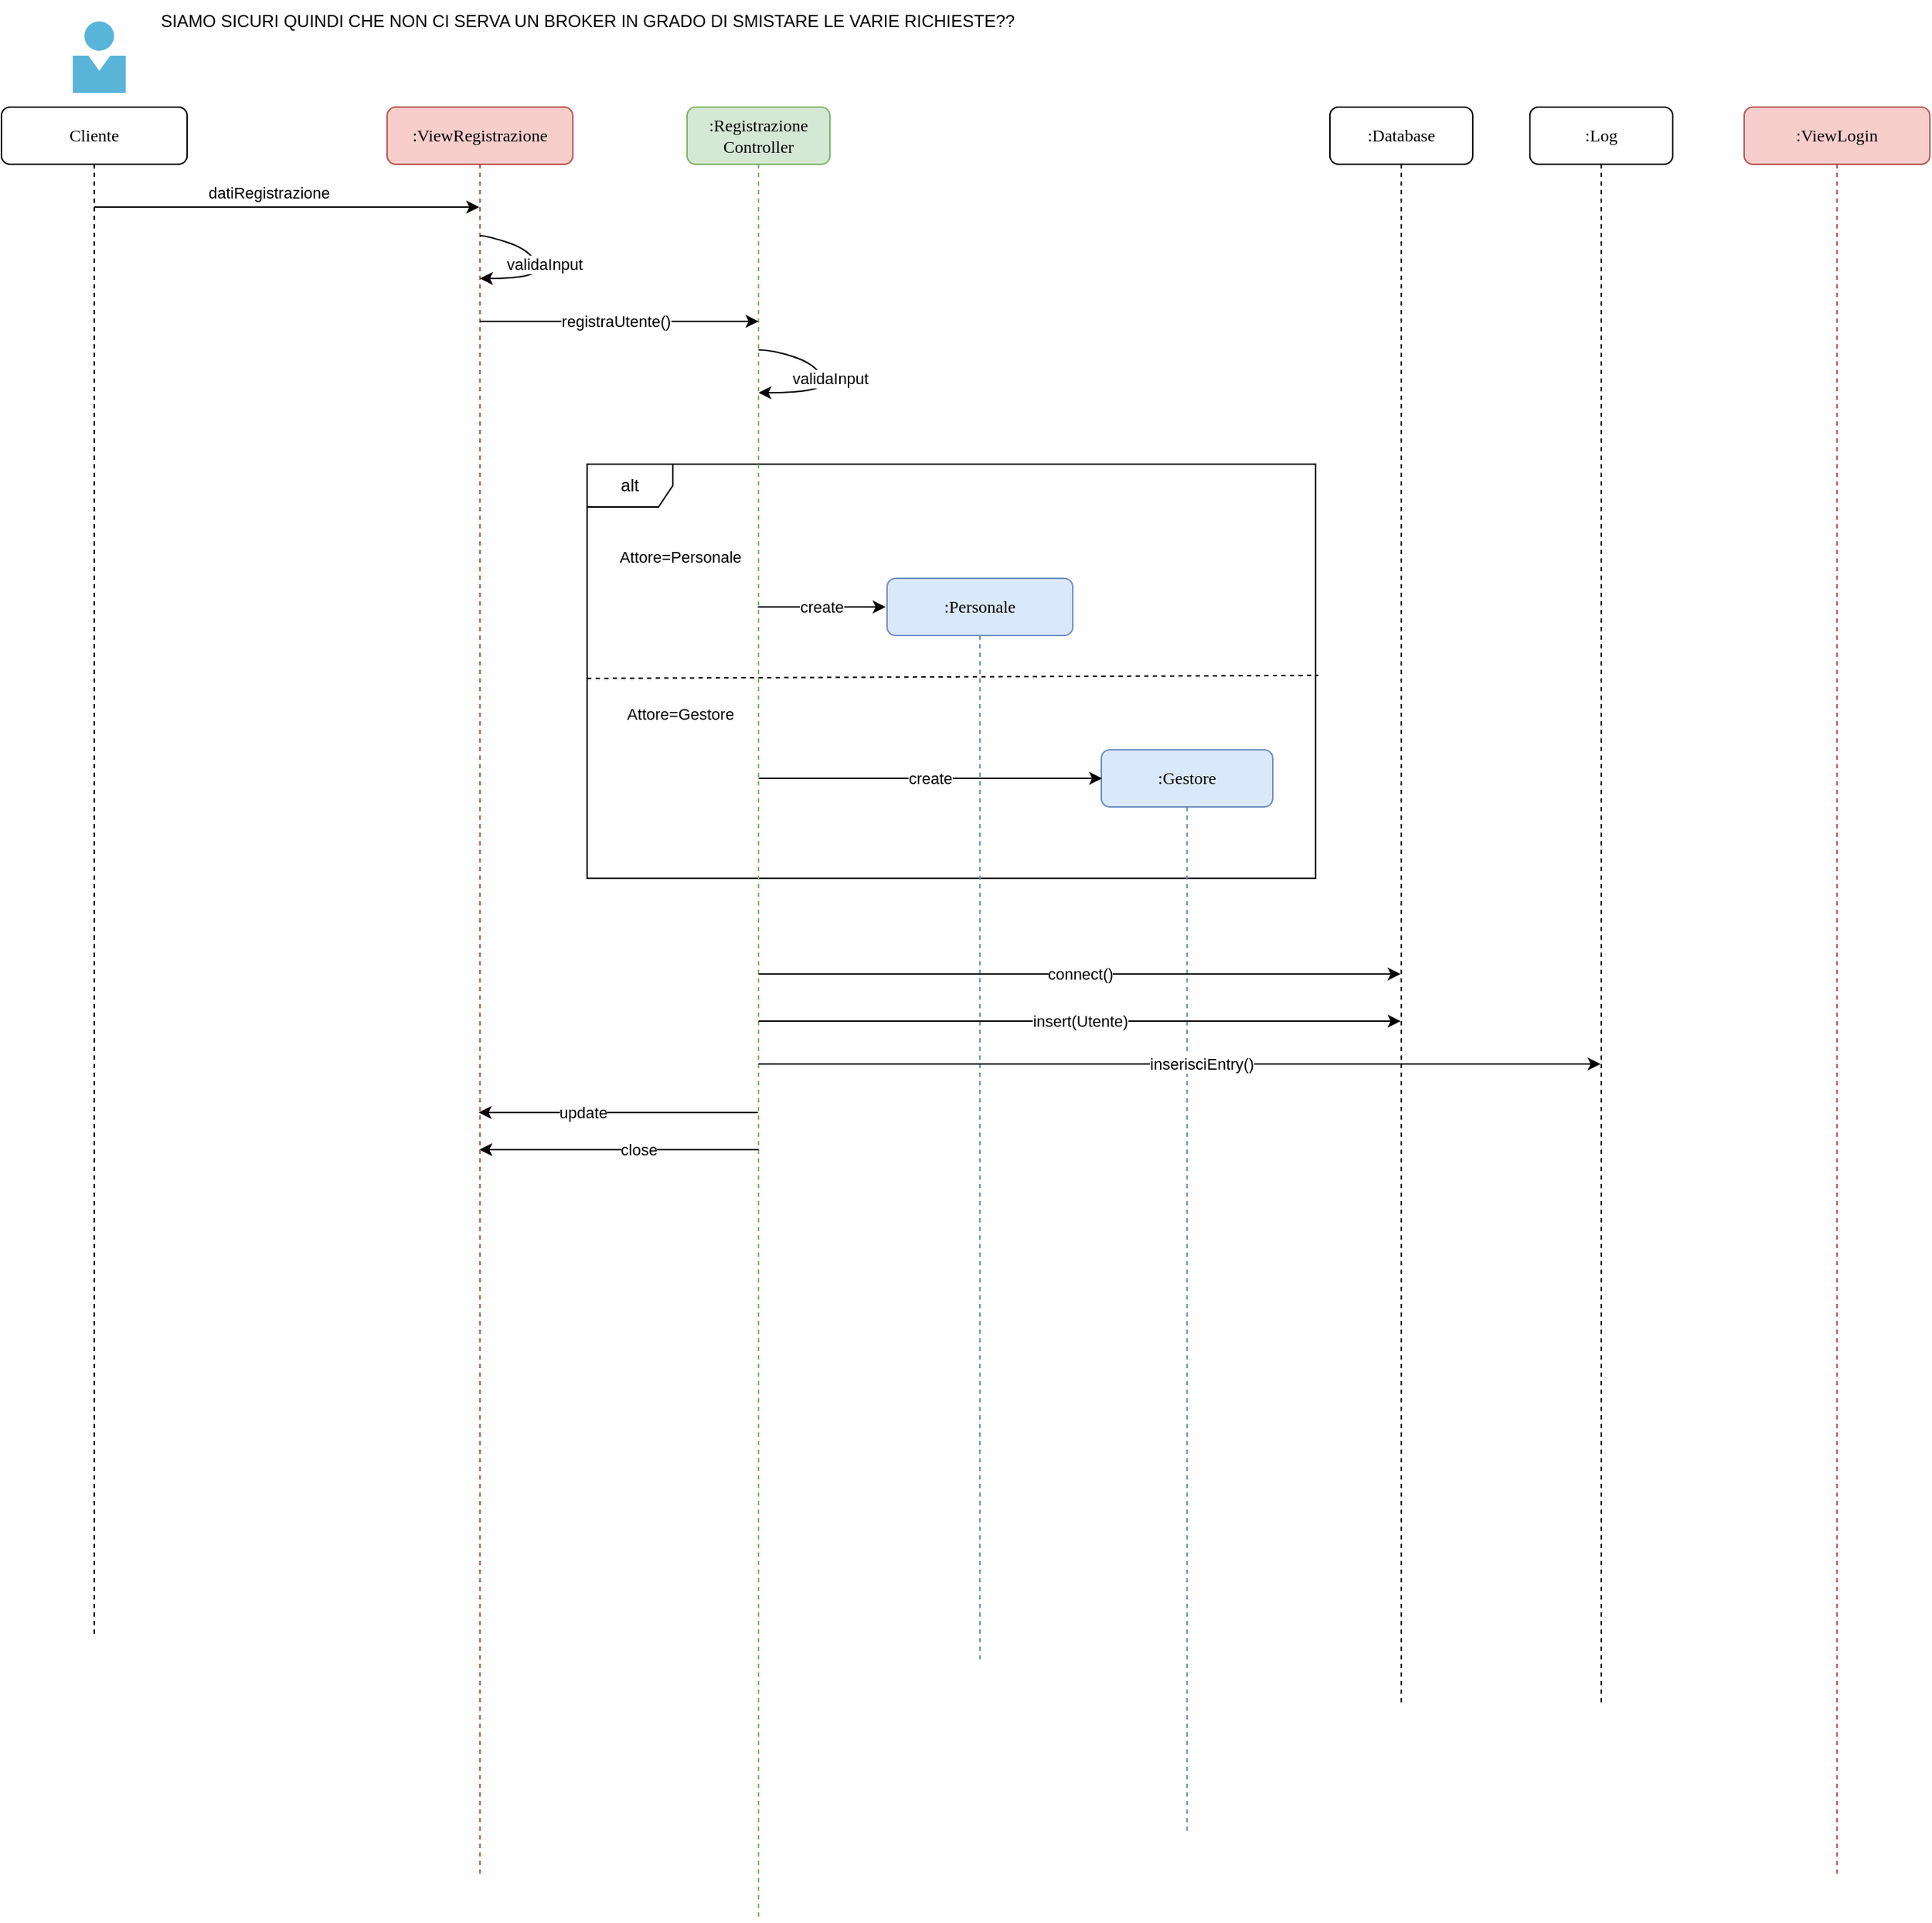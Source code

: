 <mxfile version="20.3.0" type="device" pages="4"><diagram name="Registrazione" id="13e1069c-82ec-6db2-03f1-153e76fe0fe0"><mxGraphModel dx="2217" dy="770" grid="1" gridSize="10" guides="1" tooltips="1" connect="1" arrows="1" fold="1" page="1" pageScale="1" pageWidth="1100" pageHeight="850" background="none" math="0" shadow="0"><root><mxCell id="0"/><mxCell id="1" parent="0"/><mxCell id="Qp-qd9tEMsH3rxhV6Chx-1" value="alt" style="shape=umlFrame;whiteSpace=wrap;html=1;" vertex="1" parent="1"><mxGeometry x="240" y="330" width="510" height="290" as="geometry"/></mxCell><mxCell id="7baba1c4bc27f4b0-2" value=":Registrazione&lt;br&gt;Controller" style="shape=umlLifeline;perimeter=lifelinePerimeter;whiteSpace=wrap;html=1;container=1;collapsible=0;recursiveResize=0;outlineConnect=0;rounded=1;shadow=0;comic=0;labelBackgroundColor=none;strokeWidth=1;fontFamily=Verdana;fontSize=12;align=center;fillColor=#d5e8d4;strokeColor=#82b366;" parent="1" vertex="1"><mxGeometry x="310" y="80" width="100" height="1270" as="geometry"/></mxCell><mxCell id="uQmWABkNDigC2sRgKrDB-8" value="close" style="endArrow=classic;html=1;rounded=0;" edge="1" parent="7baba1c4bc27f4b0-2"><mxGeometry x="-0.13" width="50" height="50" relative="1" as="geometry"><mxPoint x="50" y="730" as="sourcePoint"/><mxPoint x="-145.429" y="730" as="targetPoint"/><mxPoint x="1" as="offset"/></mxGeometry></mxCell><mxCell id="7baba1c4bc27f4b0-5" value=":Gestore" style="shape=umlLifeline;perimeter=lifelinePerimeter;whiteSpace=wrap;html=1;container=1;collapsible=0;recursiveResize=0;outlineConnect=0;rounded=1;shadow=0;comic=0;labelBackgroundColor=none;strokeWidth=1;fontFamily=Verdana;fontSize=12;align=center;fillColor=#dae8fc;strokeColor=#6c8ebf;" parent="1" vertex="1"><mxGeometry x="600" y="530" width="120" height="760" as="geometry"/></mxCell><mxCell id="7baba1c4bc27f4b0-8" value=":ViewRegistrazione" style="shape=umlLifeline;perimeter=lifelinePerimeter;whiteSpace=wrap;html=1;container=1;collapsible=0;recursiveResize=0;outlineConnect=0;rounded=1;shadow=0;comic=0;labelBackgroundColor=none;strokeWidth=1;fontFamily=Verdana;fontSize=12;align=center;fillColor=#f8cecc;strokeColor=#b85450;size=40;" parent="1" vertex="1"><mxGeometry x="100" y="80" width="130" height="1240" as="geometry"/></mxCell><mxCell id="_3JYc5EG-wwluBzRSdGj-16" value="datiRegistrazione" style="endArrow=classic;html=1;rounded=0;labelBackgroundColor=#FFFFFF;fontFamily=Helvetica;fontSize=11;startArrow=none;startFill=0;" parent="1" target="7baba1c4bc27f4b0-8" edge="1" source="HaZyZo4yb3wJlneduJ16-1"><mxGeometry x="-0.094" y="10" width="50" height="50" relative="1" as="geometry"><mxPoint x="10" y="150" as="sourcePoint"/><mxPoint x="100" y="150" as="targetPoint"/><Array as="points"><mxPoint x="120" y="150"/></Array><mxPoint as="offset"/></mxGeometry></mxCell><mxCell id="HaZyZo4yb3wJlneduJ16-1" value="Cliente" style="shape=umlLifeline;perimeter=lifelinePerimeter;whiteSpace=wrap;html=1;container=1;collapsible=0;recursiveResize=0;outlineConnect=0;rounded=1;shadow=0;comic=0;labelBackgroundColor=none;strokeWidth=1;fontFamily=Verdana;fontSize=12;align=center;size=40;" vertex="1" parent="1"><mxGeometry x="-170" y="80" width="130" height="1070" as="geometry"/></mxCell><mxCell id="rC48iDgmVEML_LQpYGde-1" value="" style="sketch=0;aspect=fixed;html=1;points=[];align=center;image;fontSize=12;image=img/lib/mscae/Person.svg;fontFamily=Helvetica;" vertex="1" parent="1"><mxGeometry x="-120" y="20" width="37" height="50" as="geometry"/></mxCell><mxCell id="rC48iDgmVEML_LQpYGde-2" value="validaInput" style="curved=1;endArrow=none;html=1;rounded=0;startArrow=classic;startFill=1;endFill=0;" edge="1" parent="1" source="7baba1c4bc27f4b0-8" target="7baba1c4bc27f4b0-8"><mxGeometry x="0.037" y="-4" width="50" height="50" relative="1" as="geometry"><mxPoint x="170" y="180" as="sourcePoint"/><mxPoint x="220" y="130" as="targetPoint"/><Array as="points"><mxPoint x="210" y="200"/><mxPoint x="200" y="180"/><mxPoint x="170" y="170"/></Array><mxPoint as="offset"/></mxGeometry></mxCell><mxCell id="rC48iDgmVEML_LQpYGde-3" value="SIAMO SICURI QUINDI CHE NON CI SERVA UN BROKER IN GRADO DI SMISTARE LE VARIE RICHIESTE??" style="text;html=1;align=center;verticalAlign=middle;resizable=0;points=[];autosize=1;strokeColor=none;fillColor=none;" vertex="1" parent="1"><mxGeometry x="-70" y="5" width="620" height="30" as="geometry"/></mxCell><mxCell id="rC48iDgmVEML_LQpYGde-4" value="registraUtente()" style="endArrow=classic;html=1;rounded=0;labelBackgroundColor=#FFFFFF;fontFamily=Helvetica;fontSize=11;startArrow=none;startFill=0;" edge="1" parent="1" source="7baba1c4bc27f4b0-8"><mxGeometry x="-0.025" width="50" height="50" relative="1" as="geometry"><mxPoint x="170" y="230" as="sourcePoint"/><mxPoint x="360" y="230" as="targetPoint"/><Array as="points"><mxPoint x="350" y="230"/></Array><mxPoint as="offset"/></mxGeometry></mxCell><mxCell id="rC48iDgmVEML_LQpYGde-5" value="validaInput" style="curved=1;endArrow=none;html=1;rounded=0;startArrow=classic;startFill=1;endFill=0;" edge="1" parent="1" source="7baba1c4bc27f4b0-2" target="7baba1c4bc27f4b0-2"><mxGeometry x="0.037" y="-4" width="50" height="50" relative="1" as="geometry"><mxPoint x="365.003" y="280" as="sourcePoint"/><mxPoint x="365.003" y="250" as="targetPoint"/><Array as="points"><mxPoint x="410.17" y="280"/><mxPoint x="400.17" y="260"/><mxPoint x="370.17" y="250"/></Array><mxPoint as="offset"/></mxGeometry></mxCell><mxCell id="Gj7SKQ_RnZ0rpCaeCKxv-1" value="Attore=Personale" style="text;html=1;align=center;verticalAlign=middle;resizable=0;points=[];autosize=1;strokeColor=none;fillColor=none;fontSize=11;fontFamily=Helvetica;" vertex="1" parent="1"><mxGeometry x="250" y="380" width="110" height="30" as="geometry"/></mxCell><mxCell id="Gj7SKQ_RnZ0rpCaeCKxv-2" value="create" style="endArrow=none;html=1;rounded=0;startArrow=classic;startFill=1;endFill=0;" edge="1" parent="1"><mxGeometry width="50" height="50" relative="1" as="geometry"><mxPoint x="449" y="430" as="sourcePoint"/><mxPoint x="359.5" y="430" as="targetPoint"/></mxGeometry></mxCell><mxCell id="7baba1c4bc27f4b0-4" value=":Personale" style="shape=umlLifeline;perimeter=lifelinePerimeter;whiteSpace=wrap;html=1;container=0;collapsible=0;recursiveResize=0;outlineConnect=0;rounded=1;shadow=0;comic=0;labelBackgroundColor=none;strokeWidth=1;fontFamily=Verdana;fontSize=12;align=center;fillColor=#dae8fc;strokeColor=#6c8ebf;" parent="1" vertex="1"><mxGeometry x="450" y="410" width="130" height="760" as="geometry"/></mxCell><mxCell id="bXiD9PXFuTm3DyJLxh5l-1" value="" style="endArrow=none;dashed=1;html=1;rounded=0;labelBackgroundColor=#FFFFFF;fontFamily=Helvetica;fontSize=11;entryX=1.004;entryY=0.51;entryDx=0;entryDy=0;entryPerimeter=0;" edge="1" parent="1" target="Qp-qd9tEMsH3rxhV6Chx-1"><mxGeometry width="50" height="50" relative="1" as="geometry"><mxPoint x="240" y="480" as="sourcePoint"/><mxPoint x="630" y="480" as="targetPoint"/></mxGeometry></mxCell><mxCell id="bXiD9PXFuTm3DyJLxh5l-2" value="Attore=Gestore" style="text;html=1;align=center;verticalAlign=middle;resizable=0;points=[];autosize=1;strokeColor=none;fillColor=none;fontSize=11;fontFamily=Helvetica;" vertex="1" parent="1"><mxGeometry x="255" y="490" width="100" height="30" as="geometry"/></mxCell><mxCell id="bXiD9PXFuTm3DyJLxh5l-3" value="create" style="endArrow=none;html=1;rounded=0;startArrow=classic;startFill=1;endFill=0;" edge="1" parent="1" target="7baba1c4bc27f4b0-2"><mxGeometry width="50" height="50" relative="1" as="geometry"><mxPoint x="600.5" y="550" as="sourcePoint"/><mxPoint x="491" y="550" as="targetPoint"/></mxGeometry></mxCell><mxCell id="bXiD9PXFuTm3DyJLxh5l-4" value=":Database" style="shape=umlLifeline;perimeter=lifelinePerimeter;whiteSpace=wrap;html=1;container=1;collapsible=0;recursiveResize=0;outlineConnect=0;rounded=1;shadow=0;comic=0;labelBackgroundColor=none;strokeWidth=1;fontFamily=Verdana;fontSize=12;align=center;" vertex="1" parent="1"><mxGeometry x="760" y="80" width="100" height="1120" as="geometry"/></mxCell><mxCell id="uQmWABkNDigC2sRgKrDB-1" value="connect()" style="endArrow=classic;html=1;rounded=0;" edge="1" parent="1"><mxGeometry width="50" height="50" relative="1" as="geometry"><mxPoint x="360" y="687" as="sourcePoint"/><mxPoint x="809.5" y="687" as="targetPoint"/></mxGeometry></mxCell><mxCell id="uQmWABkNDigC2sRgKrDB-2" value="insert(Utente)" style="endArrow=classic;html=1;rounded=0;" edge="1" parent="1"><mxGeometry width="50" height="50" relative="1" as="geometry"><mxPoint x="360" y="720" as="sourcePoint"/><mxPoint x="809.5" y="720" as="targetPoint"/></mxGeometry></mxCell><mxCell id="uQmWABkNDigC2sRgKrDB-4" value=":Log" style="shape=umlLifeline;perimeter=lifelinePerimeter;whiteSpace=wrap;html=1;container=1;collapsible=0;recursiveResize=0;outlineConnect=0;rounded=1;shadow=0;comic=0;labelBackgroundColor=none;strokeWidth=1;fontFamily=Verdana;fontSize=12;align=center;" vertex="1" parent="1"><mxGeometry x="900" y="80" width="100" height="1120" as="geometry"/></mxCell><mxCell id="uQmWABkNDigC2sRgKrDB-5" value="inserisciEntry()" style="endArrow=classic;html=1;rounded=0;" edge="1" parent="1" target="uQmWABkNDigC2sRgKrDB-4"><mxGeometry x="0.052" width="50" height="50" relative="1" as="geometry"><mxPoint x="360" y="750" as="sourcePoint"/><mxPoint x="809.5" y="750" as="targetPoint"/><mxPoint as="offset"/></mxGeometry></mxCell><mxCell id="uQmWABkNDigC2sRgKrDB-6" value="" style="endArrow=classic;html=1;rounded=0;" edge="1" parent="1"><mxGeometry width="50" height="50" relative="1" as="geometry"><mxPoint x="359.5" y="784" as="sourcePoint"/><mxPoint x="164.071" y="784" as="targetPoint"/></mxGeometry></mxCell><mxCell id="uQmWABkNDigC2sRgKrDB-7" value="update" style="edgeLabel;html=1;align=center;verticalAlign=middle;resizable=0;points=[];" vertex="1" connectable="0" parent="uQmWABkNDigC2sRgKrDB-6"><mxGeometry x="0.256" relative="1" as="geometry"><mxPoint as="offset"/></mxGeometry></mxCell><mxCell id="uQmWABkNDigC2sRgKrDB-10" value=":ViewLogin" style="shape=umlLifeline;perimeter=lifelinePerimeter;whiteSpace=wrap;html=1;container=1;collapsible=0;recursiveResize=0;outlineConnect=0;rounded=1;shadow=0;comic=0;labelBackgroundColor=none;strokeWidth=1;fontFamily=Verdana;fontSize=12;align=center;fillColor=#f8cecc;strokeColor=#b85450;size=40;" vertex="1" parent="1"><mxGeometry x="1050" y="80" width="130" height="1240" as="geometry"/></mxCell></root></mxGraphModel></diagram><diagram id="6aB9CORU32uBYQYQCs-L" name="Login"><mxGraphModel dx="978" dy="674" grid="1" gridSize="10" guides="1" tooltips="1" connect="1" arrows="1" fold="1" page="1" pageScale="1" pageWidth="827" pageHeight="1169" math="0" shadow="0"><root><mxCell id="0"/><mxCell id="1" parent="0"/><mxCell id="RguAJDUYk91SnPIHC0iQ-1" value="alt" style="shape=umlFrame;whiteSpace=wrap;html=1;strokeColor=#CC99FF;" parent="1" vertex="1"><mxGeometry x="350" y="595" width="960" height="205" as="geometry"/></mxCell><mxCell id="aYWc7RLOCJ8eXEWVeOva-1" value=":LoginController" style="shape=umlLifeline;perimeter=lifelinePerimeter;whiteSpace=wrap;html=1;container=1;collapsible=0;recursiveResize=0;outlineConnect=0;rounded=1;shadow=0;comic=0;labelBackgroundColor=none;strokeWidth=1;fontFamily=Verdana;fontSize=12;align=center;fillColor=#d5e8d4;strokeColor=#82b366;" parent="1" vertex="1"><mxGeometry x="375" y="80" width="100" height="850" as="geometry"/></mxCell><mxCell id="aYWc7RLOCJ8eXEWVeOva-7" value=":Home&lt;br&gt;GestionePersonale" style="shape=umlLifeline;perimeter=lifelinePerimeter;whiteSpace=wrap;html=1;container=1;collapsible=0;recursiveResize=0;outlineConnect=0;rounded=1;shadow=0;comic=0;labelBackgroundColor=none;strokeWidth=1;fontFamily=Verdana;fontSize=12;align=center;fillColor=#f8cecc;strokeColor=#b85450;" parent="1" vertex="1"><mxGeometry x="890" y="80" width="135" height="760" as="geometry"/></mxCell><mxCell id="aYWc7RLOCJ8eXEWVeOva-8" value=":Home&lt;br&gt;GestioneAttività" style="shape=umlLifeline;perimeter=lifelinePerimeter;whiteSpace=wrap;html=1;container=1;collapsible=0;recursiveResize=0;outlineConnect=0;rounded=1;shadow=0;comic=0;labelBackgroundColor=none;strokeWidth=1;fontFamily=Verdana;fontSize=12;align=center;fillColor=#f8cecc;strokeColor=#b85450;" parent="1" vertex="1"><mxGeometry x="1050" y="80" width="120" height="750" as="geometry"/></mxCell><mxCell id="aYWc7RLOCJ8eXEWVeOva-9" value=":Home&lt;br&gt;GestioneAssistenza" style="shape=umlLifeline;perimeter=lifelinePerimeter;whiteSpace=wrap;html=1;container=1;collapsible=0;recursiveResize=0;outlineConnect=0;rounded=1;shadow=0;comic=0;labelBackgroundColor=none;strokeWidth=1;fontFamily=Verdana;fontSize=12;align=center;fillColor=#f8cecc;strokeColor=#b85450;" parent="1" vertex="1"><mxGeometry x="1200" y="80" width="130" height="750" as="geometry"/></mxCell><mxCell id="aYWc7RLOCJ8eXEWVeOva-10" value=":ViewLogin" style="shape=umlLifeline;perimeter=lifelinePerimeter;whiteSpace=wrap;html=1;container=1;collapsible=0;recursiveResize=0;outlineConnect=0;rounded=1;shadow=0;comic=0;labelBackgroundColor=none;strokeWidth=1;fontFamily=Verdana;fontSize=12;align=center;fillColor=#f8cecc;strokeColor=#b85450;size=40;" parent="1" vertex="1"><mxGeometry x="165" y="80" width="130" height="750" as="geometry"/></mxCell><mxCell id="aYWc7RLOCJ8eXEWVeOva-12" value="&lt;font style=&quot;font-size: 11px; background-color: rgb(255, 255, 255);&quot; face=&quot;Helvetica&quot;&gt;verificaCredenziali()&lt;/font&gt;" style="html=1;verticalAlign=bottom;endArrow=block;labelBackgroundColor=none;fontFamily=Verdana;fontSize=12;edgeStyle=elbowEdgeStyle;elbow=vertical;rounded=0;" parent="1" edge="1"><mxGeometry x="-0.027" y="-10" relative="1" as="geometry"><mxPoint x="235" y="220" as="sourcePoint"/><mxPoint x="420" y="220" as="targetPoint"/><Array as="points"><mxPoint x="345" y="220"/></Array><mxPoint as="offset"/></mxGeometry></mxCell><mxCell id="aYWc7RLOCJ8eXEWVeOva-16" value="Attore=Personale" style="text;html=1;align=center;verticalAlign=middle;resizable=0;points=[];autosize=1;strokeColor=none;fillColor=none;fontSize=11;fontFamily=Helvetica;" parent="1" vertex="1"><mxGeometry x="60" y="215" width="110" height="30" as="geometry"/></mxCell><mxCell id="aYWc7RLOCJ8eXEWVeOva-20" value="show()" style="endArrow=classic;html=1;rounded=0;labelBackgroundColor=#FFFFFF;fontFamily=Helvetica;fontSize=11;startArrow=none;startFill=0;" parent="1" target="aYWc7RLOCJ8eXEWVeOva-10" edge="1"><mxGeometry x="-0.159" width="50" height="50" relative="1" as="geometry"><mxPoint x="75" y="150" as="sourcePoint"/><mxPoint x="165" y="150" as="targetPoint"/><Array as="points"><mxPoint x="185" y="150"/></Array><mxPoint as="offset"/></mxGeometry></mxCell><mxCell id="aYWc7RLOCJ8eXEWVeOva-21" value="show()" style="endArrow=classic;html=1;rounded=0;labelBackgroundColor=#FFFFFF;fontFamily=Helvetica;fontSize=11;" parent="1" edge="1" target="aYWc7RLOCJ8eXEWVeOva-7"><mxGeometry width="50" height="50" relative="1" as="geometry"><mxPoint x="424.5" y="643" as="sourcePoint"/><mxPoint x="600" y="643" as="targetPoint"/><Array as="points"><mxPoint x="540" y="643"/></Array></mxGeometry></mxCell><mxCell id="aYWc7RLOCJ8eXEWVeOva-22" value="show()" style="endArrow=classic;html=1;rounded=0;labelBackgroundColor=#FFFFFF;fontFamily=Helvetica;fontSize=11;" parent="1" target="aYWc7RLOCJ8eXEWVeOva-8" edge="1"><mxGeometry width="50" height="50" relative="1" as="geometry"><mxPoint x="424.759" y="696" as="sourcePoint"/><mxPoint x="1169.5" y="696" as="targetPoint"/><Array as="points"><mxPoint x="545.68" y="696"/></Array></mxGeometry></mxCell><mxCell id="aYWc7RLOCJ8eXEWVeOva-23" value="show()" style="endArrow=classic;html=1;rounded=0;labelBackgroundColor=#FFFFFF;fontFamily=Helvetica;fontSize=11;" parent="1" target="aYWc7RLOCJ8eXEWVeOva-9" edge="1"><mxGeometry width="50" height="50" relative="1" as="geometry"><mxPoint x="424.759" y="746" as="sourcePoint"/><mxPoint x="1324.5" y="746" as="targetPoint"/><Array as="points"><mxPoint x="535.68" y="746"/></Array></mxGeometry></mxCell><mxCell id="aYWc7RLOCJ8eXEWVeOva-24" value="ruolo=Personale" style="text;html=1;align=center;verticalAlign=middle;resizable=0;points=[];autosize=1;strokeColor=none;fillColor=none;fontSize=11;fontFamily=Helvetica;" parent="1" vertex="1"><mxGeometry x="430" y="616" width="100" height="30" as="geometry"/></mxCell><mxCell id="aYWc7RLOCJ8eXEWVeOva-25" value="ruolo=Gestore" style="text;html=1;align=center;verticalAlign=middle;resizable=0;points=[];autosize=1;strokeColor=none;fillColor=none;fontSize=11;fontFamily=Helvetica;" parent="1" vertex="1"><mxGeometry x="435" y="656" width="90" height="30" as="geometry"/></mxCell><mxCell id="aYWc7RLOCJ8eXEWVeOva-26" value="ruolo=Assistenza" style="text;html=1;align=center;verticalAlign=middle;resizable=0;points=[];autosize=1;strokeColor=none;fillColor=none;fontSize=11;fontFamily=Helvetica;" parent="1" vertex="1"><mxGeometry x="425" y="711" width="110" height="30" as="geometry"/></mxCell><mxCell id="MGjUu69rBf5I3E0NUgV5-1" value="" style="endArrow=none;dashed=1;html=1;rounded=0;exitX=0.003;exitY=0.328;exitDx=0;exitDy=0;exitPerimeter=0;" parent="1" edge="1"><mxGeometry width="50" height="50" relative="1" as="geometry"><mxPoint x="350.77" y="655.04" as="sourcePoint"/><mxPoint x="939" y="655" as="targetPoint"/></mxGeometry></mxCell><mxCell id="MGjUu69rBf5I3E0NUgV5-2" value="" style="endArrow=none;dashed=1;html=1;rounded=0;exitX=-0.002;exitY=0.665;exitDx=0;exitDy=0;exitPerimeter=0;entryX=0.999;entryY=0.665;entryDx=0;entryDy=0;entryPerimeter=0;" parent="1" edge="1"><mxGeometry width="50" height="50" relative="1" as="geometry"><mxPoint x="349.82" y="715.7" as="sourcePoint"/><mxPoint x="940.41" y="715.7" as="targetPoint"/></mxGeometry></mxCell><mxCell id="JwBieoG3kiibjYGyZuFh-1" value="Cliente" style="shape=umlLifeline;perimeter=lifelinePerimeter;whiteSpace=wrap;html=1;container=1;collapsible=0;recursiveResize=0;outlineConnect=0;rounded=1;shadow=0;comic=0;labelBackgroundColor=none;strokeWidth=1;fontFamily=Verdana;fontSize=12;align=center;size=40;" vertex="1" parent="1"><mxGeometry x="10" y="80" width="130" height="1070" as="geometry"/></mxCell><mxCell id="JwBieoG3kiibjYGyZuFh-2" value="" style="sketch=0;aspect=fixed;html=1;points=[];align=center;image;fontSize=12;image=img/lib/mscae/Person.svg;fontFamily=Helvetica;" vertex="1" parent="1"><mxGeometry x="60" y="20" width="37" height="50" as="geometry"/></mxCell><mxCell id="JwBieoG3kiibjYGyZuFh-3" value="login()" style="endArrow=classic;html=1;rounded=0;labelBackgroundColor=#FFFFFF;fontFamily=Helvetica;fontSize=11;startArrow=none;startFill=0;" edge="1" parent="1"><mxGeometry x="-0.159" width="50" height="50" relative="1" as="geometry"><mxPoint x="75" y="170" as="sourcePoint"/><mxPoint x="230" y="170" as="targetPoint"/><Array as="points"><mxPoint x="190" y="170"/></Array><mxPoint as="offset"/></mxGeometry></mxCell><mxCell id="JwBieoG3kiibjYGyZuFh-4" value="login()" style="endArrow=classic;html=1;rounded=0;labelBackgroundColor=#FFFFFF;fontFamily=Helvetica;fontSize=11;startArrow=none;startFill=0;" edge="1" parent="1"><mxGeometry x="-0.159" width="50" height="50" relative="1" as="geometry"><mxPoint x="230" y="185" as="sourcePoint"/><mxPoint x="424.5" y="185" as="targetPoint"/><Array as="points"><mxPoint x="345" y="185"/></Array><mxPoint as="offset"/></mxGeometry></mxCell><mxCell id="aYWc7RLOCJ8eXEWVeOva-14" value="&lt;font style=&quot;font-size: 11px; background-color: rgb(255, 255, 255);&quot; face=&quot;Helvetica&quot;&gt;validaInput()&lt;/font&gt;" style="html=1;verticalAlign=bottom;endArrow=block;labelBackgroundColor=none;fontFamily=Verdana;fontSize=12;edgeStyle=orthogonalEdgeStyle;elbow=vertical;rounded=0;curved=1;" parent="1" source="aYWc7RLOCJ8eXEWVeOva-1" target="aYWc7RLOCJ8eXEWVeOva-1" edge="1"><mxGeometry x="0.058" y="-10" relative="1" as="geometry"><mxPoint x="429.67" y="227.4" as="sourcePoint"/><mxPoint x="434.51" y="282.9" as="targetPoint"/><Array as="points"><mxPoint x="510" y="227"/><mxPoint x="510" y="280"/></Array><mxPoint y="1" as="offset"/></mxGeometry></mxCell><mxCell id="SGvGVdOGCeB1h0spK9CK-2" value=":Database" style="shape=umlLifeline;perimeter=lifelinePerimeter;whiteSpace=wrap;html=1;container=1;collapsible=0;recursiveResize=0;outlineConnect=0;rounded=1;shadow=0;comic=0;labelBackgroundColor=none;strokeWidth=1;fontFamily=Verdana;fontSize=12;align=center;size=40;" vertex="1" parent="1"><mxGeometry x="530" y="80" width="130" height="1070" as="geometry"/></mxCell><mxCell id="SGvGVdOGCeB1h0spK9CK-4" value="&lt;font style=&quot;font-size: 11px; background-color: rgb(255, 255, 255);&quot; face=&quot;Helvetica&quot;&gt;verificaCredenziali()&lt;/font&gt;" style="html=1;verticalAlign=bottom;endArrow=block;labelBackgroundColor=none;fontFamily=Verdana;fontSize=12;edgeStyle=elbowEdgeStyle;elbow=vertical;rounded=0;" edge="1" parent="SGvGVdOGCeB1h0spK9CK-2" target="SGvGVdOGCeB1h0spK9CK-2"><mxGeometry x="-0.027" y="-10" relative="1" as="geometry"><mxPoint x="-105" y="220" as="sourcePoint"/><mxPoint x="60" y="220" as="targetPoint"/><Array as="points"><mxPoint x="5" y="220"/></Array><mxPoint as="offset"/></mxGeometry></mxCell><mxCell id="aze9z9JtvnWxxkjEwi_I-3" value="&lt;font style=&quot;font-size: 11px; background-color: rgb(255, 255, 255);&quot; face=&quot;Helvetica&quot;&gt;inserisciEntry&lt;/font&gt;" style="html=1;verticalAlign=bottom;endArrow=block;labelBackgroundColor=none;fontFamily=Verdana;fontSize=12;edgeStyle=elbowEdgeStyle;elbow=vertical;rounded=0;" edge="1" parent="SGvGVdOGCeB1h0spK9CK-2" target="SGvGVdOGCeB1h0spK9CK-3"><mxGeometry x="-0.027" y="-10" relative="1" as="geometry"><mxPoint x="-105" y="340" as="sourcePoint"/><mxPoint x="64.5" y="340" as="targetPoint"/><Array as="points"><mxPoint x="5" y="340"/></Array><mxPoint as="offset"/></mxGeometry></mxCell><mxCell id="SGvGVdOGCeB1h0spK9CK-3" value=":Log" style="shape=umlLifeline;perimeter=lifelinePerimeter;whiteSpace=wrap;html=1;container=1;collapsible=0;recursiveResize=0;outlineConnect=0;rounded=1;shadow=0;comic=0;labelBackgroundColor=none;strokeWidth=1;fontFamily=Verdana;fontSize=12;align=center;size=40;" vertex="1" parent="1"><mxGeometry x="710" y="80" width="130" height="1070" as="geometry"/></mxCell><mxCell id="SGvGVdOGCeB1h0spK9CK-5" value="&lt;font style=&quot;font-size: 11px; background-color: rgb(255, 255, 255);&quot; face=&quot;Helvetica&quot;&gt;verificaCredenziali()&lt;/font&gt;" style="html=1;verticalAlign=bottom;endArrow=block;labelBackgroundColor=none;fontFamily=Verdana;fontSize=12;edgeStyle=orthogonalEdgeStyle;elbow=vertical;rounded=0;curved=1;" edge="1" parent="1" source="SGvGVdOGCeB1h0spK9CK-2" target="SGvGVdOGCeB1h0spK9CK-2"><mxGeometry x="-0.054" y="-18" relative="1" as="geometry"><mxPoint x="600" y="320" as="sourcePoint"/><mxPoint x="602.359" y="373.037" as="targetPoint"/><Array as="points"><mxPoint x="688" y="320"/><mxPoint x="688" y="373"/></Array><mxPoint as="offset"/></mxGeometry></mxCell><mxCell id="SGvGVdOGCeB1h0spK9CK-6" value="ruolo" style="endArrow=classic;html=1;rounded=0;dashed=1;" edge="1" parent="1"><mxGeometry width="50" height="50" relative="1" as="geometry"><mxPoint x="594.5" y="394" as="sourcePoint"/><mxPoint x="424.25" y="394" as="targetPoint"/></mxGeometry></mxCell><mxCell id="aze9z9JtvnWxxkjEwi_I-4" value="close()" style="endArrow=classic;html=1;rounded=0;dashed=1;" edge="1" parent="1"><mxGeometry width="50" height="50" relative="1" as="geometry"><mxPoint x="424.5" y="631" as="sourcePoint"/><mxPoint x="229.25" y="631" as="targetPoint"/></mxGeometry></mxCell><mxCell id="aze9z9JtvnWxxkjEwi_I-5" value="close()" style="endArrow=classic;html=1;rounded=0;dashed=1;" edge="1" parent="1"><mxGeometry width="50" height="50" relative="1" as="geometry"><mxPoint x="424.5" y="678" as="sourcePoint"/><mxPoint x="229.25" y="678" as="targetPoint"/></mxGeometry></mxCell><mxCell id="aze9z9JtvnWxxkjEwi_I-6" value="close()" style="endArrow=classic;html=1;rounded=0;dashed=1;" edge="1" parent="1"><mxGeometry width="50" height="50" relative="1" as="geometry"><mxPoint x="424.5" y="725.0" as="sourcePoint"/><mxPoint x="229.25" y="725.0" as="targetPoint"/></mxGeometry></mxCell></root></mxGraphModel></diagram><diagram id="pE-POTZH7RTF04I4F6tF" name="Cliente"><mxGraphModel dx="1955" dy="1348" grid="1" gridSize="10" guides="1" tooltips="1" connect="1" arrows="1" fold="1" page="1" pageScale="1" pageWidth="827" pageHeight="1169" math="0" shadow="0"><root><mxCell id="0"/><mxCell id="1" parent="0"/><mxCell id="0VxfPDgypLHVEo5Mkc0--19" value="opt" style="shape=umlFrame;whiteSpace=wrap;html=1;strokeColor=#CC99FF;" parent="1" vertex="1"><mxGeometry x="760" y="548" width="300" height="40" as="geometry"/></mxCell><mxCell id="0VxfPDgypLHVEo5Mkc0--17" value="opt" style="shape=umlFrame;whiteSpace=wrap;html=1;strokeColor=#CC99FF;" parent="1" vertex="1"><mxGeometry x="760" y="498" width="300" height="40" as="geometry"/></mxCell><mxCell id="0VxfPDgypLHVEo5Mkc0--4" value="loop" style="shape=umlFrame;whiteSpace=wrap;html=1;fillColor=#f5f5f5;fontColor=#333333;strokeColor=#CCCCCC;" parent="1" vertex="1"><mxGeometry x="20" y="320" width="1590" height="868" as="geometry"/></mxCell><mxCell id="OFQ54osIbRinYbbnieqb-1" value="frame" style="shape=umlFrame;whiteSpace=wrap;html=1;" parent="1" vertex="1"><mxGeometry x="40" y="374" width="1530" height="796" as="geometry"/></mxCell><mxCell id="kCJt7Dvigvo4qZenlpbh-1" value="" style="sketch=0;aspect=fixed;html=1;points=[];align=center;image;fontSize=12;image=img/lib/mscae/Person.svg;fontFamily=Helvetica;" parent="1" vertex="1"><mxGeometry x="86.5" y="40" width="37" height="50" as="geometry"/></mxCell><mxCell id="lNES_8LNMnfCzcFUIq7t-1" value=":Home&lt;br&gt;GestioneCliente" style="shape=umlLifeline;perimeter=lifelinePerimeter;whiteSpace=wrap;html=1;container=1;collapsible=0;recursiveResize=0;outlineConnect=0;rounded=1;shadow=0;comic=0;labelBackgroundColor=none;strokeWidth=1;fontFamily=Verdana;fontSize=12;align=center;fillColor=#f8cecc;strokeColor=#b85450;" parent="1" vertex="1"><mxGeometry x="250" y="100" width="130" height="1070" as="geometry"/></mxCell><mxCell id="lNES_8LNMnfCzcFUIq7t-2" value="" style="html=1;points=[];perimeter=orthogonalPerimeter;rounded=0;shadow=0;comic=0;labelBackgroundColor=none;strokeWidth=1;fontFamily=Verdana;fontSize=12;align=center;" parent="lNES_8LNMnfCzcFUIq7t-1" vertex="1"><mxGeometry x="60" y="60" width="10" height="1010" as="geometry"/></mxCell><mxCell id="BLwTUksfsvQOTYvWAzap-2" value="&lt;font style=&quot;font-size: 11px; background-color: rgb(255, 255, 255);&quot; face=&quot;Helvetica&quot;&gt;ordina()&lt;/font&gt;" style="html=1;verticalAlign=bottom;endArrow=open;labelBackgroundColor=none;fontFamily=Verdana;fontSize=12;elbow=vertical;rounded=0;endFill=0;" parent="lNES_8LNMnfCzcFUIq7t-1" edge="1"><mxGeometry x="0.025" y="-10" relative="1" as="geometry"><mxPoint x="-145.214" y="318" as="sourcePoint"/><mxPoint x="60" y="318" as="targetPoint"/><Array as="points"><mxPoint x="-50" y="318"/></Array><mxPoint as="offset"/></mxGeometry></mxCell><mxCell id="lNES_8LNMnfCzcFUIq7t-4" value=":GestioneCliente&lt;br&gt;Controller" style="shape=umlLifeline;perimeter=lifelinePerimeter;whiteSpace=wrap;html=1;container=1;collapsible=0;recursiveResize=0;outlineConnect=0;rounded=1;shadow=0;comic=0;labelBackgroundColor=none;strokeWidth=1;fontFamily=Verdana;fontSize=12;align=center;fillColor=#d5e8d4;strokeColor=#82b366;" parent="1" vertex="1"><mxGeometry x="640.61" y="100" width="135" height="1078" as="geometry"/></mxCell><mxCell id="niUU9bWRZXq5qwu9FPkK-1" value="" style="html=1;points=[];perimeter=orthogonalPerimeter;rounded=0;shadow=0;comic=0;labelBackgroundColor=none;strokeWidth=1;fontFamily=Verdana;fontSize=12;align=center;" parent="lNES_8LNMnfCzcFUIq7t-4" vertex="1"><mxGeometry x="62.5" y="340" width="10" height="730" as="geometry"/></mxCell><mxCell id="lNES_8LNMnfCzcFUIq7t-5" value=":ViewMenù" style="shape=umlLifeline;perimeter=lifelinePerimeter;whiteSpace=wrap;html=1;container=1;collapsible=0;recursiveResize=0;outlineConnect=0;rounded=1;shadow=0;comic=0;labelBackgroundColor=none;strokeWidth=1;fontFamily=Verdana;fontSize=12;align=center;fillColor=#f8cecc;strokeColor=#b85450;" parent="1" vertex="1"><mxGeometry x="965.61" y="100" width="120" height="660" as="geometry"/></mxCell><mxCell id="ogsP4OYnUtKEcgu0rF9D-1" value="" style="html=1;points=[];perimeter=orthogonalPerimeter;rounded=0;shadow=0;comic=0;labelBackgroundColor=none;strokeWidth=1;fontFamily=Verdana;fontSize=12;align=center;" parent="lNES_8LNMnfCzcFUIq7t-5" vertex="1"><mxGeometry x="55" y="388" width="10" height="150" as="geometry"/></mxCell><mxCell id="gV-IcSshQNHfonS13RmQ-2" style="rounded=0;orthogonalLoop=1;jettySize=auto;html=1;labelBackgroundColor=#FFFFFF;fontFamily=Helvetica;fontSize=11;startArrow=none;startFill=0;endArrow=block;endFill=1;" parent="lNES_8LNMnfCzcFUIq7t-5" edge="1"><mxGeometry relative="1" as="geometry"><mxPoint x="55" y="408" as="sourcePoint"/><mxPoint x="-100" y="408" as="targetPoint"/></mxGeometry></mxCell><mxCell id="gV-IcSshQNHfonS13RmQ-3" value="filtra()" style="edgeLabel;html=1;align=center;verticalAlign=middle;resizable=0;points=[];fontSize=11;fontFamily=Helvetica;" parent="gV-IcSshQNHfonS13RmQ-2" vertex="1" connectable="0"><mxGeometry x="-0.243" relative="1" as="geometry"><mxPoint x="-32" as="offset"/></mxGeometry></mxCell><mxCell id="gV-IcSshQNHfonS13RmQ-8" style="rounded=0;orthogonalLoop=1;jettySize=auto;html=1;labelBackgroundColor=#FFFFFF;fontFamily=Helvetica;fontSize=11;startArrow=none;startFill=0;endArrow=open;endFill=0;" parent="lNES_8LNMnfCzcFUIq7t-5" edge="1"><mxGeometry relative="1" as="geometry"><mxPoint x="-100.0" y="538" as="targetPoint"/><mxPoint x="55.0" y="538" as="sourcePoint"/></mxGeometry></mxCell><mxCell id="gV-IcSshQNHfonS13RmQ-9" value="riepilogo()" style="edgeLabel;html=1;align=center;verticalAlign=middle;resizable=0;points=[];fontSize=11;fontFamily=Helvetica;" parent="gV-IcSshQNHfonS13RmQ-8" vertex="1" connectable="0"><mxGeometry x="-0.151" y="-1" relative="1" as="geometry"><mxPoint as="offset"/></mxGeometry></mxCell><mxCell id="lNES_8LNMnfCzcFUIq7t-6" value=":GestioneOrdine&lt;br&gt;Controller" style="shape=umlLifeline;perimeter=lifelinePerimeter;whiteSpace=wrap;html=1;container=1;collapsible=0;recursiveResize=0;outlineConnect=0;rounded=1;shadow=0;comic=0;labelBackgroundColor=none;strokeWidth=1;fontFamily=Verdana;fontSize=12;align=center;fillColor=#d5e8d4;strokeColor=#82b366;" parent="1" vertex="1"><mxGeometry x="795.61" y="100" width="130" height="660" as="geometry"/></mxCell><mxCell id="OPakVYq-qBMIRAzokBLY-3" value="" style="html=1;points=[];perimeter=orthogonalPerimeter;rounded=0;shadow=0;comic=0;labelBackgroundColor=none;strokeWidth=1;fontFamily=Verdana;fontSize=12;align=center;" parent="lNES_8LNMnfCzcFUIq7t-6" vertex="1"><mxGeometry x="60" y="160" width="10" height="428" as="geometry"/></mxCell><mxCell id="gV-IcSshQNHfonS13RmQ-1" value="&lt;font style=&quot;font-size: 11px; background-color: rgb(255, 255, 255);&quot; face=&quot;Helvetica&quot;&gt;ordina()&lt;/font&gt;" style="html=1;verticalAlign=bottom;endArrow=block;labelBackgroundColor=none;fontFamily=Verdana;fontSize=12;elbow=vertical;rounded=0;" parent="lNES_8LNMnfCzcFUIq7t-6" source="niUU9bWRZXq5qwu9FPkK-1" edge="1"><mxGeometry x="-0.027" y="-10" relative="1" as="geometry"><mxPoint x="-80" y="368" as="sourcePoint"/><mxPoint x="60" y="368" as="targetPoint"/><Array as="points"/><mxPoint as="offset"/></mxGeometry></mxCell><mxCell id="lNES_8LNMnfCzcFUIq7t-7" value="Cliente" style="shape=umlLifeline;perimeter=lifelinePerimeter;whiteSpace=wrap;html=1;container=1;collapsible=0;recursiveResize=0;outlineConnect=0;rounded=1;shadow=0;comic=0;labelBackgroundColor=none;strokeWidth=1;fontFamily=Verdana;fontSize=12;align=center;size=40;" parent="1" vertex="1"><mxGeometry x="40" y="100" width="130" height="1070" as="geometry"/></mxCell><mxCell id="niUU9bWRZXq5qwu9FPkK-3" value="&lt;font style=&quot;font-size: 11px; background-color: rgb(255, 255, 255);&quot; face=&quot;Helvetica&quot;&gt;show&lt;/font&gt;" style="html=1;verticalAlign=bottom;endArrow=block;labelBackgroundColor=none;fontFamily=Verdana;fontSize=12;elbow=vertical;rounded=0;" parent="lNES_8LNMnfCzcFUIq7t-7" edge="1"><mxGeometry x="-0.027" y="-10" relative="1" as="geometry"><mxPoint x="64.786" y="70" as="sourcePoint"/><mxPoint x="270" y="70" as="targetPoint"/><Array as="points"><mxPoint x="160" y="70"/></Array><mxPoint as="offset"/></mxGeometry></mxCell><mxCell id="lNES_8LNMnfCzcFUIq7t-9" value="&lt;font style=&quot;font-size: 11px; background-color: rgb(255, 255, 255);&quot; face=&quot;Helvetica&quot;&gt;inserisciNumeroTavolo()&lt;/font&gt;" style="html=1;verticalAlign=bottom;endArrow=open;labelBackgroundColor=none;fontFamily=Verdana;fontSize=12;elbow=vertical;rounded=0;endFill=0;" parent="1" source="lNES_8LNMnfCzcFUIq7t-7" target="lNES_8LNMnfCzcFUIq7t-2" edge="1"><mxGeometry x="-0.027" y="-10" relative="1" as="geometry"><mxPoint x="110" y="240" as="sourcePoint"/><mxPoint x="295" y="240.0" as="targetPoint"/><Array as="points"><mxPoint x="200" y="220"/></Array><mxPoint as="offset"/></mxGeometry></mxCell><mxCell id="niUU9bWRZXq5qwu9FPkK-2" value="&lt;font style=&quot;font-size: 11px; background-color: rgb(255, 255, 255);&quot; face=&quot;Helvetica&quot;&gt;inserisciNumeroTavolo()&lt;/font&gt;" style="html=1;verticalAlign=bottom;endArrow=block;labelBackgroundColor=none;fontFamily=Verdana;fontSize=12;elbow=vertical;rounded=0;jumpStyle=arc;" parent="1" source="lNES_8LNMnfCzcFUIq7t-2" target="0VxfPDgypLHVEo5Mkc0--7" edge="1"><mxGeometry x="0.059" relative="1" as="geometry"><mxPoint x="114.786" y="230" as="sourcePoint"/><mxPoint x="460" y="240" as="targetPoint"/><mxPoint as="offset"/><Array as="points"><mxPoint x="450" y="240"/></Array></mxGeometry></mxCell><mxCell id="OPakVYq-qBMIRAzokBLY-1" style="rounded=0;orthogonalLoop=1;jettySize=auto;html=1;labelBackgroundColor=#FFFFFF;fontFamily=Helvetica;fontSize=11;startArrow=open;startFill=0;endArrow=none;endFill=0;" parent="1" source="ogsP4OYnUtKEcgu0rF9D-1" target="OPakVYq-qBMIRAzokBLY-3" edge="1"><mxGeometry relative="1" as="geometry"><mxPoint x="865.61" y="498" as="targetPoint"/><Array as="points"><mxPoint x="920" y="488"/></Array></mxGeometry></mxCell><mxCell id="OPakVYq-qBMIRAzokBLY-2" value="menù" style="edgeLabel;html=1;align=center;verticalAlign=middle;resizable=0;points=[];fontSize=11;fontFamily=Helvetica;" parent="OPakVYq-qBMIRAzokBLY-1" vertex="1" connectable="0"><mxGeometry x="-0.243" relative="1" as="geometry"><mxPoint x="-12" as="offset"/></mxGeometry></mxCell><mxCell id="OPakVYq-qBMIRAzokBLY-9" value=":ViewRiepilogoOrdine" style="shape=umlLifeline;perimeter=lifelinePerimeter;whiteSpace=wrap;html=1;container=1;collapsible=0;recursiveResize=0;outlineConnect=0;rounded=1;shadow=0;comic=0;labelBackgroundColor=none;strokeWidth=1;fontFamily=Verdana;fontSize=12;align=center;fillColor=#f8cecc;strokeColor=#b85450;" parent="1" vertex="1"><mxGeometry x="1115.61" y="100" width="134.39" height="660" as="geometry"/></mxCell><mxCell id="0VxfPDgypLHVEo5Mkc0--5" value="" style="html=1;points=[];perimeter=orthogonalPerimeter;rounded=0;shadow=0;comic=0;labelBackgroundColor=none;strokeWidth=1;fontFamily=Verdana;fontSize=12;align=center;" parent="OPakVYq-qBMIRAzokBLY-9" vertex="1"><mxGeometry x="62.19" y="558" width="10" height="40" as="geometry"/></mxCell><mxCell id="gV-IcSshQNHfonS13RmQ-12" style="rounded=0;orthogonalLoop=1;jettySize=auto;html=1;labelBackgroundColor=#FFFFFF;fontFamily=Helvetica;fontSize=11;startArrow=none;startFill=0;dashed=1;endArrow=open;endFill=0;" parent="1" source="OPakVYq-qBMIRAzokBLY-3" target="niUU9bWRZXq5qwu9FPkK-1" edge="1"><mxGeometry relative="1" as="geometry"><mxPoint x="715.61" y="683" as="targetPoint"/><mxPoint x="1030.61" y="683" as="sourcePoint"/><Array as="points"><mxPoint x="750" y="678"/></Array></mxGeometry></mxCell><mxCell id="gV-IcSshQNHfonS13RmQ-13" value="datiRiepilogo" style="edgeLabel;html=1;align=center;verticalAlign=middle;resizable=0;points=[];fontSize=11;fontFamily=Helvetica;" parent="gV-IcSshQNHfonS13RmQ-12" vertex="1" connectable="0"><mxGeometry x="-0.151" y="-1" relative="1" as="geometry"><mxPoint x="-1" as="offset"/></mxGeometry></mxCell><mxCell id="gV-IcSshQNHfonS13RmQ-16" value="&lt;font style=&quot;font-size: 11px; background-color: rgb(255, 255, 255);&quot; face=&quot;Helvetica&quot;&gt;paga()&lt;/font&gt;" style="html=1;verticalAlign=bottom;endArrow=block;labelBackgroundColor=none;fontFamily=Verdana;fontSize=12;elbow=vertical;rounded=0;" parent="1" edge="1"><mxGeometry x="0.025" y="-10" relative="1" as="geometry"><mxPoint x="104.786" y="800" as="sourcePoint"/><mxPoint x="310" y="800" as="targetPoint"/><Array as="points"><mxPoint x="200" y="800"/></Array><mxPoint as="offset"/></mxGeometry></mxCell><mxCell id="gV-IcSshQNHfonS13RmQ-18" value=":ViewPagamento" style="shape=umlLifeline;perimeter=lifelinePerimeter;whiteSpace=wrap;html=1;container=1;collapsible=0;recursiveResize=0;outlineConnect=0;rounded=1;shadow=0;comic=0;labelBackgroundColor=none;strokeWidth=1;fontFamily=Verdana;fontSize=12;align=center;fillColor=#f8cecc;strokeColor=#b85450;" parent="1" vertex="1"><mxGeometry x="1290" y="100" width="120" height="990" as="geometry"/></mxCell><mxCell id="0VxfPDgypLHVEo5Mkc0--1" value="" style="html=1;points=[];perimeter=orthogonalPerimeter;rounded=0;shadow=0;comic=0;labelBackgroundColor=none;strokeWidth=1;fontFamily=Verdana;fontSize=12;align=center;" parent="gV-IcSshQNHfonS13RmQ-18" vertex="1"><mxGeometry x="55" y="760" width="10" height="140" as="geometry"/></mxCell><mxCell id="0VxfPDgypLHVEo5Mkc0--2" value="ricevuta" style="edgeStyle=orthogonalEdgeStyle;rounded=0;orthogonalLoop=1;jettySize=auto;html=1;endArrow=open;endFill=0;dashed=1;" parent="1" target="0VxfPDgypLHVEo5Mkc0--1" edge="1"><mxGeometry relative="1" as="geometry"><mxPoint x="1500" y="1000" as="sourcePoint"/><Array as="points"><mxPoint x="1500" y="980"/></Array></mxGeometry></mxCell><mxCell id="0VxfPDgypLHVEo5Mkc0--6" value=":Home&lt;br&gt;Ordine" style="shape=umlLifeline;perimeter=lifelinePerimeter;whiteSpace=wrap;html=1;container=1;collapsible=0;recursiveResize=0;outlineConnect=0;rounded=1;shadow=0;comic=0;labelBackgroundColor=none;strokeWidth=1;fontFamily=Verdana;fontSize=12;align=center;fillColor=#f8cecc;strokeColor=#b85450;" parent="1" vertex="1"><mxGeometry x="430" y="100" width="130" height="1070" as="geometry"/></mxCell><mxCell id="0VxfPDgypLHVEo5Mkc0--7" value="" style="html=1;points=[];perimeter=orthogonalPerimeter;rounded=0;shadow=0;comic=0;labelBackgroundColor=none;strokeWidth=1;fontFamily=Verdana;fontSize=12;align=center;" parent="0VxfPDgypLHVEo5Mkc0--6" vertex="1"><mxGeometry x="60" y="140" width="10" height="930" as="geometry"/></mxCell><mxCell id="5yBu2sA72V90S4UDczHo-1" value="&lt;font style=&quot;font-size: 11px; background-color: rgb(255, 255, 255);&quot; face=&quot;Helvetica&quot;&gt;paga()&lt;/font&gt;" style="html=1;verticalAlign=bottom;endArrow=block;labelBackgroundColor=none;fontFamily=Verdana;fontSize=12;elbow=vertical;rounded=0;" parent="0VxfPDgypLHVEo5Mkc0--6" target="niUU9bWRZXq5qwu9FPkK-1" edge="1"><mxGeometry x="0.148" y="-10" relative="1" as="geometry"><mxPoint x="-110.004" y="720" as="sourcePoint"/><mxPoint x="95.21" y="720" as="targetPoint"/><Array as="points"><mxPoint x="-14.79" y="720"/></Array><mxPoint as="offset"/></mxGeometry></mxCell><mxCell id="0VxfPDgypLHVEo5Mkc0--12" value="&lt;font style=&quot;font-size: 11px; background-color: rgb(255, 255, 255);&quot; face=&quot;Helvetica&quot;&gt;inserisciNumeroTavolo()&lt;/font&gt;" style="html=1;verticalAlign=bottom;endArrow=block;labelBackgroundColor=none;fontFamily=Verdana;fontSize=12;elbow=vertical;rounded=0;jumpStyle=arc;" parent="1" source="0VxfPDgypLHVEo5Mkc0--7" target="OPakVYq-qBMIRAzokBLY-3" edge="1"><mxGeometry x="0.059" relative="1" as="geometry"><mxPoint x="500" y="260" as="sourcePoint"/><mxPoint x="670" y="260" as="targetPoint"/><mxPoint as="offset"/><Array as="points"><mxPoint x="630" y="260"/></Array></mxGeometry></mxCell><mxCell id="BLwTUksfsvQOTYvWAzap-1" value="&lt;font style=&quot;font-size: 11px; background-color: rgb(255, 255, 255);&quot; face=&quot;Helvetica&quot;&gt;numeroTavolo&lt;/font&gt;" style="html=1;verticalAlign=bottom;endArrow=open;labelBackgroundColor=none;fontFamily=Verdana;fontSize=12;elbow=vertical;rounded=0;dashed=1;jumpStyle=arc;endFill=0;" parent="1" source="OPakVYq-qBMIRAzokBLY-3" target="0VxfPDgypLHVEo5Mkc0--7" edge="1"><mxGeometry x="-0.012" y="10" relative="1" as="geometry"><mxPoint x="855.61" y="290" as="sourcePoint"/><mxPoint x="320" y="290" as="targetPoint"/><mxPoint as="offset"/><Array as="points"><mxPoint x="580" y="290"/></Array></mxGeometry></mxCell><mxCell id="0VxfPDgypLHVEo5Mkc0--14" value="&lt;font style=&quot;font-size: 11px; background-color: rgb(255, 255, 255);&quot; face=&quot;Helvetica&quot;&gt;numeroTavolo&lt;/font&gt;" style="html=1;verticalAlign=bottom;endArrow=open;labelBackgroundColor=none;fontFamily=Verdana;fontSize=12;elbow=vertical;rounded=0;dashed=1;jumpStyle=arc;endFill=0;" parent="1" source="0VxfPDgypLHVEo5Mkc0--7" target="lNES_8LNMnfCzcFUIq7t-2" edge="1"><mxGeometry x="-0.012" y="10" relative="1" as="geometry"><mxPoint x="865.61" y="280" as="sourcePoint"/><mxPoint x="510" y="280" as="targetPoint"/><mxPoint as="offset"/><Array as="points"><mxPoint x="440" y="300"/></Array></mxGeometry></mxCell><mxCell id="0VxfPDgypLHVEo5Mkc0--8" value="&lt;font style=&quot;font-size: 11px; background-color: rgb(255, 255, 255);&quot; face=&quot;Helvetica&quot;&gt;ordina()&lt;/font&gt;" style="html=1;verticalAlign=bottom;endArrow=open;labelBackgroundColor=none;fontFamily=Verdana;fontSize=12;elbow=vertical;rounded=0;endFill=0;" parent="1" edge="1"><mxGeometry x="0.025" y="-10" relative="1" as="geometry"><mxPoint x="320" y="428" as="sourcePoint"/><mxPoint x="490" y="428" as="targetPoint"/><Array as="points"><mxPoint x="440" y="428"/></Array><mxPoint as="offset"/></mxGeometry></mxCell><mxCell id="BLwTUksfsvQOTYvWAzap-3" value="&lt;font style=&quot;font-size: 11px; background-color: rgb(255, 255, 255);&quot; face=&quot;Helvetica&quot;&gt;ordina()&lt;/font&gt;" style="html=1;verticalAlign=bottom;endArrow=block;labelBackgroundColor=none;fontFamily=Verdana;fontSize=12;elbow=vertical;rounded=0;jumpStyle=arc;" parent="1" target="niUU9bWRZXq5qwu9FPkK-1" edge="1"><mxGeometry x="-0.027" y="-10" relative="1" as="geometry"><mxPoint x="500" y="448" as="sourcePoint"/><mxPoint x="472" y="438" as="targetPoint"/><mxPoint as="offset"/><Array as="points"><mxPoint x="550" y="448"/></Array></mxGeometry></mxCell><mxCell id="gV-IcSshQNHfonS13RmQ-10" style="edgeStyle=none;rounded=0;orthogonalLoop=1;jettySize=auto;html=1;labelBackgroundColor=#FFFFFF;fontFamily=Helvetica;fontSize=11;startArrow=classic;startFill=1;endArrow=none;endFill=0;" parent="1" edge="1"><mxGeometry relative="1" as="geometry"><mxPoint x="865.61" y="658" as="targetPoint"/><mxPoint x="1175.11" y="658" as="sourcePoint"/><Array as="points"><mxPoint x="1145.61" y="658"/><mxPoint x="1165.61" y="658"/></Array></mxGeometry></mxCell><mxCell id="gV-IcSshQNHfonS13RmQ-11" value="datiRiepilogo" style="edgeLabel;html=1;align=center;verticalAlign=middle;resizable=0;points=[];fontSize=11;fontFamily=Helvetica;" parent="gV-IcSshQNHfonS13RmQ-10" vertex="1" connectable="0"><mxGeometry x="-0.151" y="-1" relative="1" as="geometry"><mxPoint x="-1" as="offset"/></mxGeometry></mxCell><mxCell id="0VxfPDgypLHVEo5Mkc0--16" value="menùFiltrato" style="edgeStyle=none;rounded=0;orthogonalLoop=1;jettySize=auto;html=1;dashed=1;startArrow=none;startFill=0;endArrow=open;endFill=0;" parent="1" source="OPakVYq-qBMIRAzokBLY-3" target="ogsP4OYnUtKEcgu0rF9D-1" edge="1"><mxGeometry relative="1" as="geometry"><Array as="points"><mxPoint x="980" y="528"/></Array></mxGeometry></mxCell><mxCell id="gV-IcSshQNHfonS13RmQ-4" style="rounded=0;orthogonalLoop=1;jettySize=auto;html=1;labelBackgroundColor=#FFFFFF;fontFamily=Helvetica;fontSize=11;startArrow=none;startFill=0;endArrow=block;endFill=1;" parent="1" edge="1"><mxGeometry relative="1" as="geometry"><mxPoint x="1020.61" y="558" as="sourcePoint"/><mxPoint x="865.61" y="558" as="targetPoint"/></mxGeometry></mxCell><mxCell id="gV-IcSshQNHfonS13RmQ-5" value="ricercaVoce()" style="edgeLabel;html=1;align=center;verticalAlign=middle;resizable=0;points=[];fontSize=11;fontFamily=Helvetica;" parent="gV-IcSshQNHfonS13RmQ-4" vertex="1" connectable="0"><mxGeometry x="-0.243" relative="1" as="geometry"><mxPoint x="-12" as="offset"/></mxGeometry></mxCell><mxCell id="0VxfPDgypLHVEo5Mkc0--18" value="voce" style="edgeStyle=none;rounded=0;orthogonalLoop=1;jettySize=auto;html=1;dashed=1;startArrow=none;startFill=0;endArrow=open;endFill=0;" parent="1" source="OPakVYq-qBMIRAzokBLY-3" target="ogsP4OYnUtKEcgu0rF9D-1" edge="1"><mxGeometry relative="1" as="geometry"><Array as="points"><mxPoint x="960" y="578"/></Array></mxGeometry></mxCell><mxCell id="gV-IcSshQNHfonS13RmQ-6" style="rounded=0;orthogonalLoop=1;jettySize=auto;html=1;labelBackgroundColor=#FFFFFF;fontFamily=Helvetica;fontSize=11;startArrow=none;startFill=0;endArrow=open;endFill=0;" parent="1" edge="1"><mxGeometry relative="1" as="geometry"><mxPoint x="1020.61" y="598" as="sourcePoint"/><mxPoint x="865.61" y="598" as="targetPoint"/></mxGeometry></mxCell><mxCell id="gV-IcSshQNHfonS13RmQ-7" value="selezionaVoce()" style="edgeLabel;html=1;align=center;verticalAlign=middle;resizable=0;points=[];fontSize=11;fontFamily=Helvetica;" parent="gV-IcSshQNHfonS13RmQ-6" vertex="1" connectable="0"><mxGeometry x="-0.243" relative="1" as="geometry"><mxPoint x="-12" as="offset"/></mxGeometry></mxCell><mxCell id="0VxfPDgypLHVEo5Mkc0--20" value="voceSelezionata" style="edgeStyle=none;rounded=0;orthogonalLoop=1;jettySize=auto;html=1;dashed=1;startArrow=none;startFill=0;endArrow=open;endFill=0;" parent="1" source="OPakVYq-qBMIRAzokBLY-3" target="ogsP4OYnUtKEcgu0rF9D-1" edge="1"><mxGeometry relative="1" as="geometry"><Array as="points"><mxPoint x="890" y="618"/></Array></mxGeometry></mxCell><mxCell id="0VxfPDgypLHVEo5Mkc0--21" value="create" style="edgeStyle=none;rounded=0;orthogonalLoop=1;jettySize=auto;html=1;startArrow=none;startFill=0;endArrow=block;endFill=1;" parent="1" source="0VxfPDgypLHVEo5Mkc0--1" target="0VxfPDgypLHVEo5Mkc0--23" edge="1"><mxGeometry relative="1" as="geometry"><mxPoint x="1440" y="920" as="targetPoint"/><Array as="points"><mxPoint x="1420" y="920"/></Array></mxGeometry></mxCell><mxCell id="0VxfPDgypLHVEo5Mkc0--23" value=":FormaPagamento" style="rounded=1;whiteSpace=wrap;html=1;fillColor=#dae8fc;strokeColor=#6c8ebf;" parent="1" vertex="1"><mxGeometry x="1440" y="900" width="120" height="40" as="geometry"/></mxCell><mxCell id="0VxfPDgypLHVEo5Mkc0--26" value="" style="endArrow=none;dashed=1;html=1;rounded=0;fillColor=#f8cecc;strokeColor=#b85450;" parent="1" target="0VxfPDgypLHVEo5Mkc0--23" edge="1"><mxGeometry width="50" height="50" relative="1" as="geometry"><mxPoint x="1500" y="1030" as="sourcePoint"/><mxPoint x="1570" y="810" as="targetPoint"/></mxGeometry></mxCell><mxCell id="0VxfPDgypLHVEo5Mkc0--27" value="pagaOrdine()" style="edgeStyle=none;rounded=0;orthogonalLoop=1;jettySize=auto;html=1;startArrow=none;startFill=0;endArrow=block;endFill=1;" parent="1" source="0VxfPDgypLHVEo5Mkc0--1" edge="1"><mxGeometry relative="1" as="geometry"><mxPoint x="1500" y="950" as="targetPoint"/></mxGeometry></mxCell><mxCell id="0VxfPDgypLHVEo5Mkc0--28" value=":Ordine" style="rounded=1;whiteSpace=wrap;html=1;fillColor=#dae8fc;strokeColor=#6c8ebf;" parent="1" vertex="1"><mxGeometry x="1060" y="448" width="120" height="40" as="geometry"/></mxCell><mxCell id="0VxfPDgypLHVEo5Mkc0--29" value="create" style="rounded=0;orthogonalLoop=1;jettySize=auto;html=1;startArrow=none;startFill=0;endArrow=block;endFill=1;" parent="1" source="OPakVYq-qBMIRAzokBLY-3" target="0VxfPDgypLHVEo5Mkc0--28" edge="1"><mxGeometry relative="1" as="geometry"/></mxCell><mxCell id="0VxfPDgypLHVEo5Mkc0--30" value="" style="endArrow=none;dashed=1;html=1;rounded=0;fillColor=#f8cecc;strokeColor=#b85450;entryX=0.665;entryY=0.972;entryDx=0;entryDy=0;entryPerimeter=0;" parent="1" target="0VxfPDgypLHVEo5Mkc0--28" edge="1"><mxGeometry width="50" height="50" relative="1" as="geometry"><mxPoint x="1140" y="628" as="sourcePoint"/><mxPoint x="1136.57" y="398" as="targetPoint"/></mxGeometry></mxCell><mxCell id="0VxfPDgypLHVEo5Mkc0--31" value="aggiungiPortata()" style="edgeStyle=none;rounded=0;orthogonalLoop=1;jettySize=auto;html=1;startArrow=none;startFill=0;endArrow=block;endFill=1;exitX=1.029;exitY=0.931;exitDx=0;exitDy=0;exitPerimeter=0;" parent="1" source="ogsP4OYnUtKEcgu0rF9D-1" edge="1"><mxGeometry relative="1" as="geometry"><mxPoint x="1140" y="628" as="targetPoint"/><mxPoint x="1050" y="618" as="sourcePoint"/></mxGeometry></mxCell><mxCell id="0VxfPDgypLHVEo5Mkc0--32" value="ricevuta" style="edgeStyle=none;rounded=0;orthogonalLoop=1;jettySize=auto;html=1;startArrow=none;startFill=0;endArrow=open;endFill=0;dashed=1;" parent="1" source="0VxfPDgypLHVEo5Mkc0--1" target="niUU9bWRZXq5qwu9FPkK-1" edge="1"><mxGeometry relative="1" as="geometry"><Array as="points"><mxPoint x="1000" y="1000"/></Array></mxGeometry></mxCell><mxCell id="gV-IcSshQNHfonS13RmQ-17" value="&lt;font style=&quot;font-size: 11px; background-color: rgb(255, 255, 255);&quot; face=&quot;Helvetica&quot;&gt;show&lt;/font&gt;" style="html=1;verticalAlign=bottom;endArrow=block;labelBackgroundColor=none;fontFamily=Verdana;fontSize=12;elbow=vertical;rounded=0;" parent="1" source="niUU9bWRZXq5qwu9FPkK-1" target="gV-IcSshQNHfonS13RmQ-18" edge="1"><mxGeometry x="-0.027" y="-10" relative="1" as="geometry"><mxPoint x="320" y="860.3" as="sourcePoint"/><mxPoint x="468.62" y="860" as="targetPoint"/><Array as="points"><mxPoint x="1060" y="860"/></Array><mxPoint as="offset"/></mxGeometry></mxCell><mxCell id="7STzdjcSmz_aV0eC4c1j-1" value="" style="endArrow=none;dashed=1;html=1;rounded=0;exitX=1;exitY=0.466;exitDx=0;exitDy=0;exitPerimeter=0;entryX=-0.001;entryY=0.467;entryDx=0;entryDy=0;entryPerimeter=0;" parent="1" edge="1"><mxGeometry width="50" height="50" relative="1" as="geometry"><mxPoint x="1570" y="759.936" as="sourcePoint"/><mxPoint x="38.47" y="760.732" as="targetPoint"/></mxGeometry></mxCell><mxCell id="7STzdjcSmz_aV0eC4c1j-2" value="" style="endArrow=none;dashed=1;html=1;rounded=0;exitX=1;exitY=0.466;exitDx=0;exitDy=0;exitPerimeter=0;entryX=-0.001;entryY=0.467;entryDx=0;entryDy=0;entryPerimeter=0;" parent="1" edge="1"><mxGeometry width="50" height="50" relative="1" as="geometry"><mxPoint x="1572" y="1039.936" as="sourcePoint"/><mxPoint x="40.47" y="1040.732" as="targetPoint"/></mxGeometry></mxCell><mxCell id="7STzdjcSmz_aV0eC4c1j-3" value="&lt;font style=&quot;font-size: 11px; background-color: rgb(255, 255, 255);&quot; face=&quot;Helvetica&quot;&gt;richiamoPersonale()&lt;/font&gt;" style="html=1;verticalAlign=bottom;endArrow=block;labelBackgroundColor=none;fontFamily=Verdana;fontSize=12;elbow=vertical;rounded=0;" parent="1" edge="1"><mxGeometry x="0.025" y="-10" relative="1" as="geometry"><mxPoint x="104.5" y="1058" as="sourcePoint"/><mxPoint x="310" y="1058" as="targetPoint"/><Array as="points"><mxPoint x="210" y="1058"/></Array><mxPoint as="offset"/></mxGeometry></mxCell><mxCell id="q-JJGUhVLwrRJ-57LVsZ-1" value="&lt;font style=&quot;font-size: 11px; background-color: rgb(255, 255, 255);&quot; face=&quot;Helvetica&quot;&gt;richiamoPersonale()&lt;/font&gt;" style="html=1;verticalAlign=bottom;endArrow=block;labelBackgroundColor=none;fontFamily=Verdana;fontSize=12;elbow=vertical;rounded=0;exitX=1.033;exitY=0.899;exitDx=0;exitDy=0;exitPerimeter=0;entryX=-0.117;entryY=0.859;entryDx=0;entryDy=0;entryPerimeter=0;" parent="1" source="lNES_8LNMnfCzcFUIq7t-2" target="niUU9bWRZXq5qwu9FPkK-1" edge="1"><mxGeometry x="0.025" y="-10" relative="1" as="geometry"><mxPoint x="114.5" y="1068" as="sourcePoint"/><mxPoint x="710" y="1068" as="targetPoint"/><Array as="points"><mxPoint x="360" y="1068"/></Array><mxPoint as="offset"/></mxGeometry></mxCell><mxCell id="q-JJGUhVLwrRJ-57LVsZ-2" value="" style="endArrow=none;dashed=1;html=1;rounded=0;entryX=-0.208;entryY=0.889;entryDx=0;entryDy=0;entryPerimeter=0;endFill=0;startArrow=open;startFill=0;" parent="1" source="lNES_8LNMnfCzcFUIq7t-2" target="niUU9bWRZXq5qwu9FPkK-1" edge="1"><mxGeometry width="50" height="50" relative="1" as="geometry"><mxPoint x="210" y="1140" as="sourcePoint"/><mxPoint x="260" y="1090" as="targetPoint"/></mxGeometry></mxCell></root></mxGraphModel></diagram><diagram id="Kprhm13-JonOvo1DilJz" name="Attività"><mxGraphModel dx="1632" dy="1639" grid="1" gridSize="10" guides="1" tooltips="1" connect="1" arrows="1" fold="1" page="1" pageScale="1" pageWidth="850" pageHeight="1100" math="0" shadow="0"><root><mxCell id="0"/><mxCell id="1" parent="0"/><mxCell id="ovxZaoptrUdwWwdf7JCp-2" value=":Registrazione&lt;br&gt;Attività&lt;br&gt;Controller" style="shape=umlLifeline;perimeter=lifelinePerimeter;whiteSpace=wrap;html=1;container=1;collapsible=0;recursiveResize=0;outlineConnect=0;rounded=1;shadow=0;comic=0;labelBackgroundColor=none;strokeWidth=1;fontFamily=Verdana;fontSize=12;align=center;fillColor=#d5e8d4;strokeColor=#82b366;" parent="1" vertex="1"><mxGeometry x="310" y="80" width="100" height="360" as="geometry"/></mxCell><mxCell id="ovxZaoptrUdwWwdf7JCp-3" value="" style="html=1;points=[];perimeter=orthogonalPerimeter;rounded=0;shadow=0;comic=0;labelBackgroundColor=none;strokeWidth=1;fontFamily=Verdana;fontSize=12;align=center;" parent="ovxZaoptrUdwWwdf7JCp-2" vertex="1"><mxGeometry x="45" y="100" width="10" height="150" as="geometry"/></mxCell><mxCell id="ovxZaoptrUdwWwdf7JCp-11" value=":Attività" style="shape=umlLifeline;perimeter=lifelinePerimeter;whiteSpace=wrap;html=1;container=1;collapsible=0;recursiveResize=0;outlineConnect=0;rounded=1;shadow=0;comic=0;labelBackgroundColor=none;strokeWidth=1;fontFamily=Verdana;fontSize=12;align=center;fillColor=#dae8fc;strokeColor=#6c8ebf;" parent="1" vertex="1"><mxGeometry x="500" y="80" width="100" height="360" as="geometry"/></mxCell><mxCell id="ovxZaoptrUdwWwdf7JCp-13" value=":View&lt;br&gt;RegistrazioneAttività" style="shape=umlLifeline;perimeter=lifelinePerimeter;whiteSpace=wrap;html=1;container=1;collapsible=0;recursiveResize=0;outlineConnect=0;rounded=1;shadow=0;comic=0;labelBackgroundColor=none;strokeWidth=1;fontFamily=Verdana;fontSize=12;align=center;fillColor=#f8cecc;strokeColor=#b85450;size=40;" parent="1" vertex="1"><mxGeometry x="100" y="80" width="130" height="360" as="geometry"/></mxCell><mxCell id="ovxZaoptrUdwWwdf7JCp-14" value="" style="html=1;points=[];perimeter=orthogonalPerimeter;rounded=0;shadow=0;comic=0;labelBackgroundColor=none;strokeWidth=1;fontFamily=Verdana;fontSize=12;align=center;" parent="ovxZaoptrUdwWwdf7JCp-13" vertex="1"><mxGeometry x="60" y="100" width="10" height="220" as="geometry"/></mxCell><mxCell id="ovxZaoptrUdwWwdf7JCp-15" value="&lt;font style=&quot;font-size: 11px; background-color: rgb(255, 255, 255);&quot; face=&quot;Helvetica&quot;&gt;registraAttività()&lt;/font&gt;" style="html=1;verticalAlign=bottom;endArrow=block;labelBackgroundColor=none;fontFamily=Verdana;fontSize=12;edgeStyle=elbowEdgeStyle;elbow=vertical;rounded=0;" parent="1" source="ovxZaoptrUdwWwdf7JCp-14" edge="1"><mxGeometry x="-0.027" y="-10" relative="1" as="geometry"><mxPoint x="220" y="190" as="sourcePoint"/><mxPoint x="355" y="220" as="targetPoint"/><Array as="points"><mxPoint x="280" y="220"/></Array><mxPoint as="offset"/></mxGeometry></mxCell><mxCell id="ovxZaoptrUdwWwdf7JCp-16" value="Close()" style="rounded=0;orthogonalLoop=1;jettySize=auto;html=1;dashed=1;entryX=1.052;entryY=0.248;entryDx=0;entryDy=0;entryPerimeter=0;endArrow=open;endFill=0;" parent="1" edge="1"><mxGeometry relative="1" as="geometry"><mxPoint x="170.52" y="288.56" as="targetPoint"/><mxPoint x="355" y="288.56" as="sourcePoint"/></mxGeometry></mxCell><mxCell id="ovxZaoptrUdwWwdf7JCp-17" value="&lt;font style=&quot;font-size: 11px; background-color: rgb(255, 255, 255);&quot; face=&quot;Helvetica&quot;&gt;create&lt;/font&gt;" style="html=1;verticalAlign=bottom;endArrow=block;labelBackgroundColor=none;fontFamily=Verdana;fontSize=12;edgeStyle=elbowEdgeStyle;elbow=vertical;rounded=0;exitX=1.031;exitY=0.5;exitDx=0;exitDy=0;exitPerimeter=0;" parent="1" source="ovxZaoptrUdwWwdf7JCp-3" target="ovxZaoptrUdwWwdf7JCp-11" edge="1"><mxGeometry x="-0.027" y="-10" relative="1" as="geometry"><mxPoint x="370" y="255" as="sourcePoint"/><mxPoint x="365" y="230" as="targetPoint"/><Array as="points"><mxPoint x="370" y="255"/><mxPoint x="500" y="255"/><mxPoint x="380" y="227"/></Array><mxPoint as="offset"/></mxGeometry></mxCell><mxCell id="ovxZaoptrUdwWwdf7JCp-23" value="RegistrazioneAttività" style="endArrow=classic;html=1;rounded=0;labelBackgroundColor=#FFFFFF;fontFamily=Helvetica;fontSize=11;startArrow=oval;startFill=1;" parent="1" source="3KyA-tSu-uC1twK_UaRC-2" target="ovxZaoptrUdwWwdf7JCp-13" edge="1"><mxGeometry x="-0.094" y="10" width="50" height="50" relative="1" as="geometry"><mxPoint x="10" y="150" as="sourcePoint"/><mxPoint x="100" y="150" as="targetPoint"/><Array as="points"><mxPoint x="120" y="150"/></Array><mxPoint as="offset"/></mxGeometry></mxCell><mxCell id="3KyA-tSu-uC1twK_UaRC-1" value="" style="sketch=0;aspect=fixed;html=1;points=[];align=center;image;fontSize=12;image=img/lib/mscae/Person.svg;fontFamily=Helvetica;" parent="1" vertex="1"><mxGeometry x="-13.5" y="-15" width="37" height="50" as="geometry"/></mxCell><mxCell id="3KyA-tSu-uC1twK_UaRC-2" value="Gestore" style="shape=umlLifeline;perimeter=lifelinePerimeter;whiteSpace=wrap;html=1;container=1;collapsible=0;recursiveResize=0;outlineConnect=0;rounded=1;shadow=0;comic=0;labelBackgroundColor=none;strokeWidth=1;fontFamily=Verdana;fontSize=12;align=center;size=40;" parent="1" vertex="1"><mxGeometry x="-60" y="45" width="120" height="395" as="geometry"/></mxCell></root></mxGraphModel></diagram></mxfile>